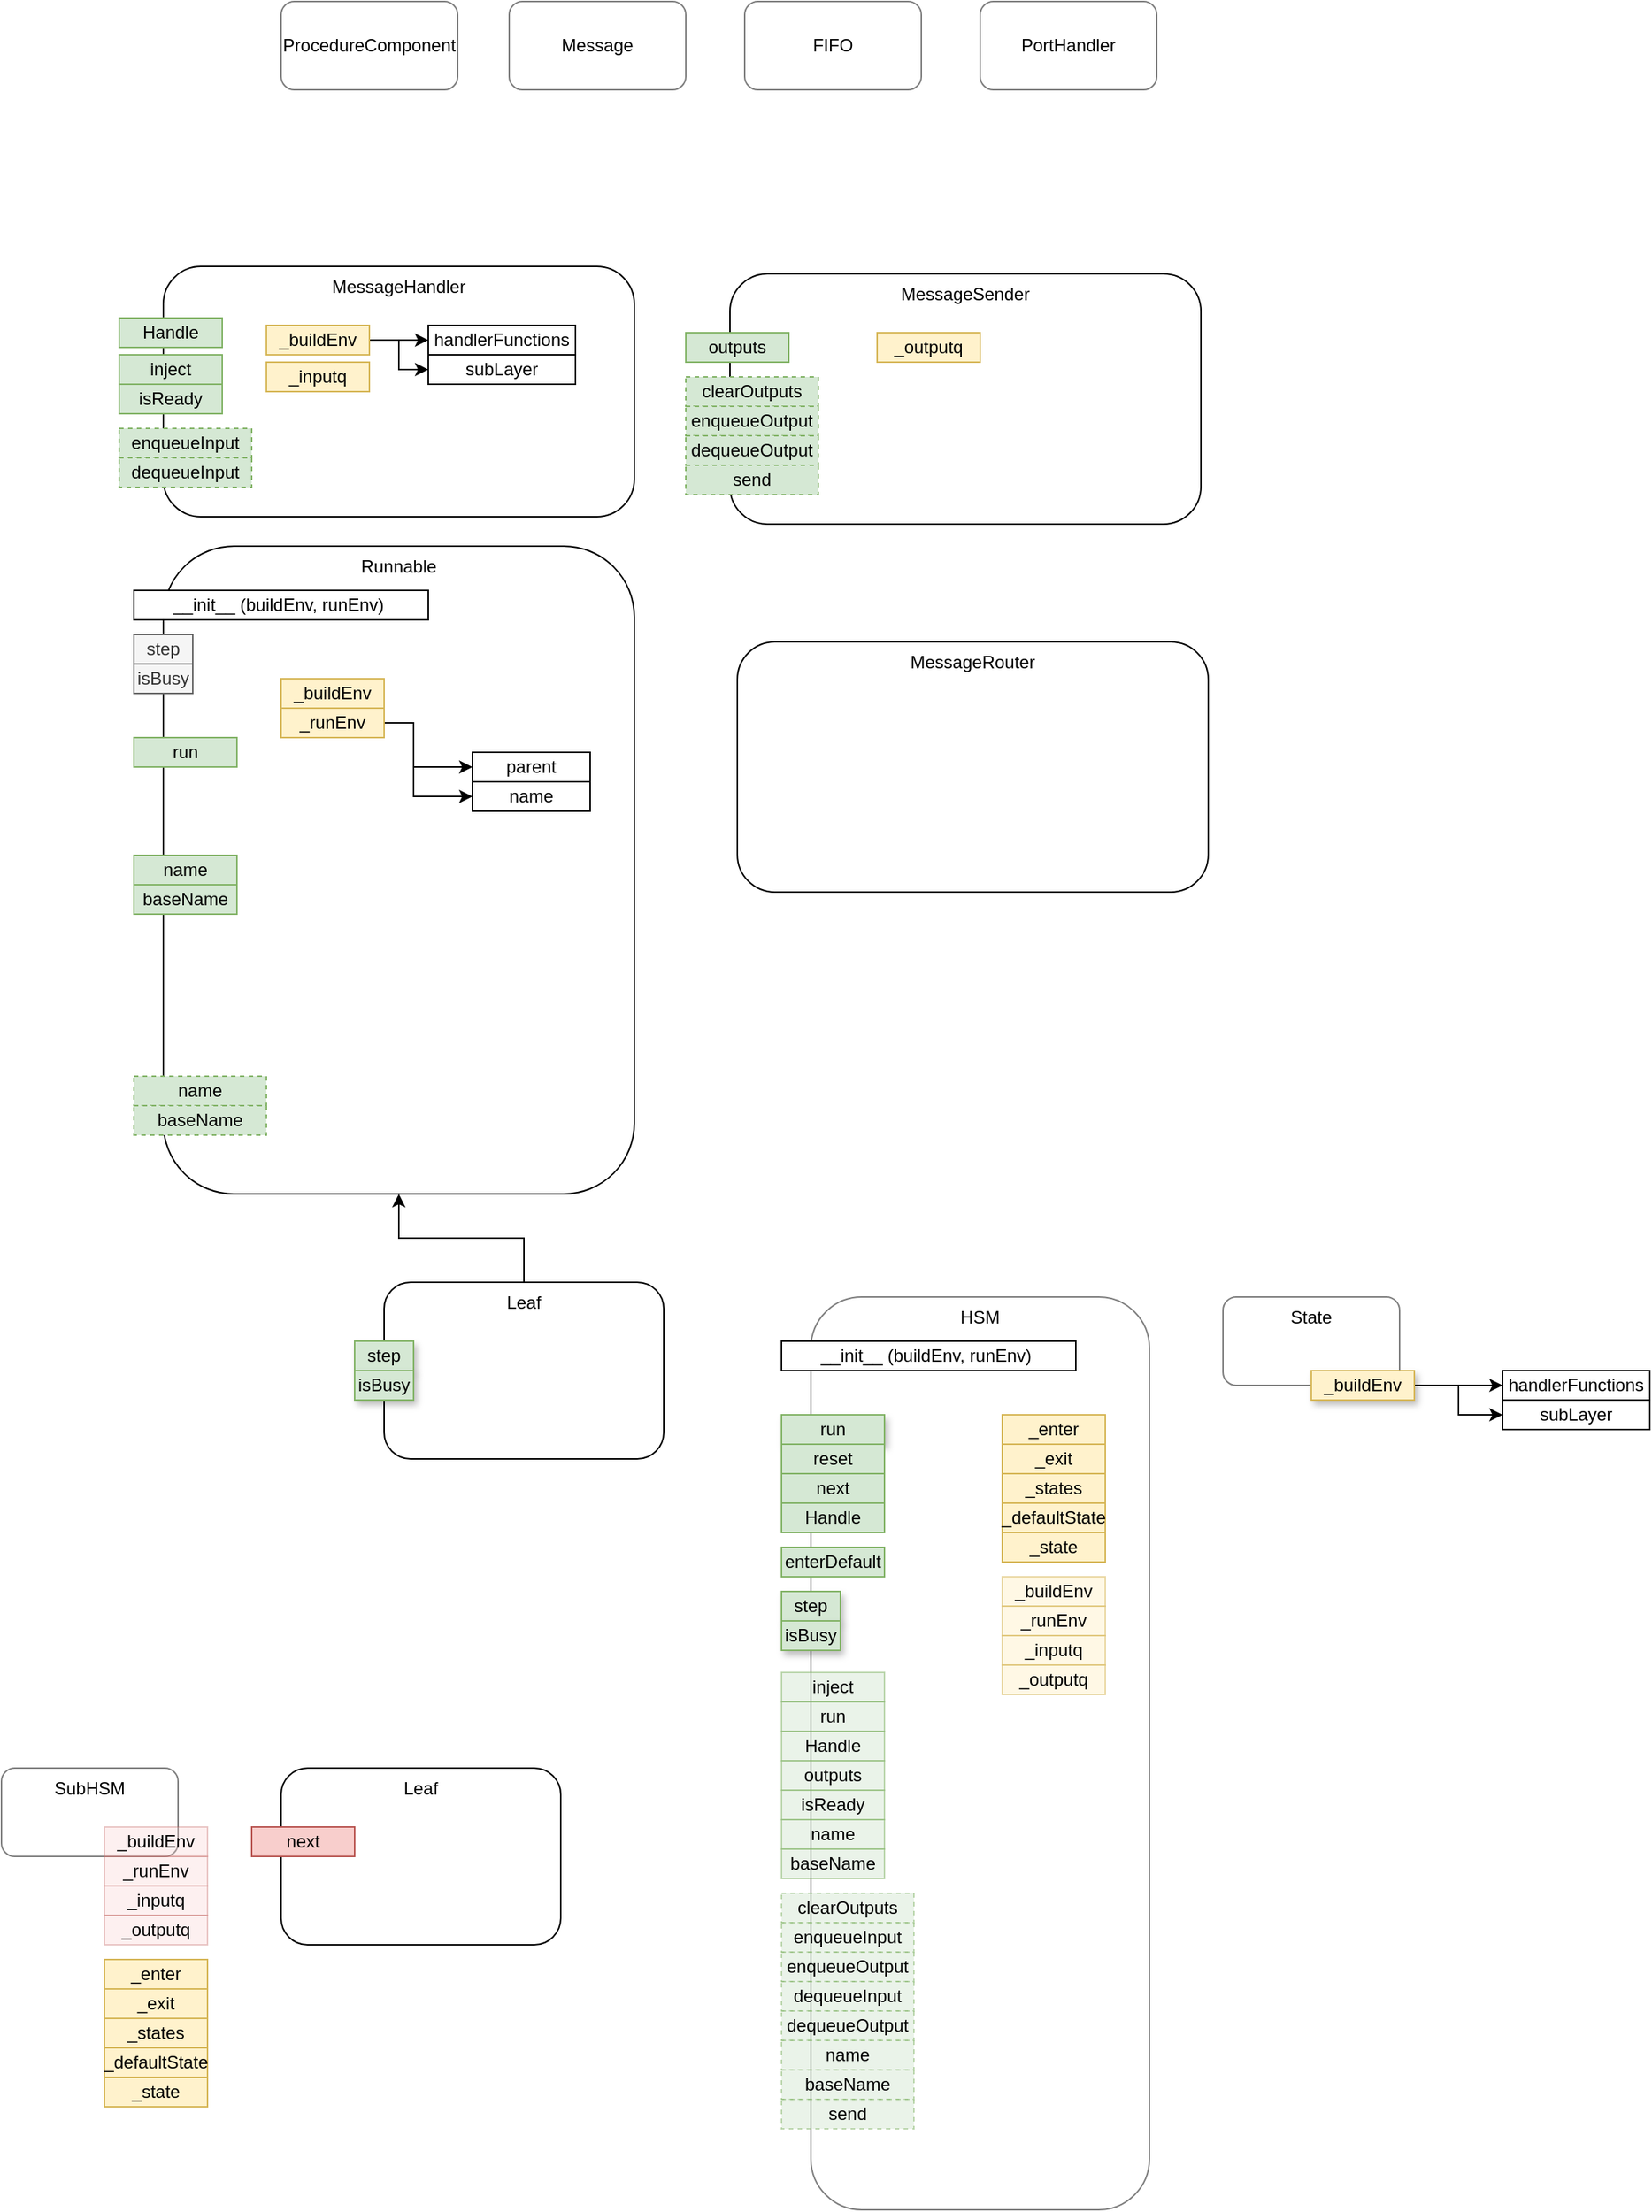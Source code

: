 <mxfile version="14.6.13" type="device"><diagram id="MFzJO0JOGNK-Ecs8H78u" name="Page-1"><mxGraphModel dx="897" dy="1497" grid="1" gridSize="10" guides="1" tooltips="1" connect="1" arrows="1" fold="1" page="1" pageScale="1" pageWidth="1100" pageHeight="850" math="0" shadow="0"><root><mxCell id="0"/><mxCell id="1" parent="0"/><mxCell id="Otq8ZmJYzQrwE26EB41g-107" value="MessageSender" style="rounded=1;whiteSpace=wrap;html=1;verticalAlign=top;" vertex="1" parent="1"><mxGeometry x="545" y="-135" width="320" height="170" as="geometry"/></mxCell><mxCell id="Otq8ZmJYzQrwE26EB41g-104" value="MessageHandler" style="rounded=1;whiteSpace=wrap;html=1;verticalAlign=top;" vertex="1" parent="1"><mxGeometry x="160" y="-140" width="320" height="170" as="geometry"/></mxCell><mxCell id="Otq8ZmJYzQrwE26EB41g-1" value="Runnable" style="rounded=1;whiteSpace=wrap;html=1;verticalAlign=top;" vertex="1" parent="1"><mxGeometry x="160" y="50" width="320" height="440" as="geometry"/></mxCell><mxCell id="Otq8ZmJYzQrwE26EB41g-2" value="step" style="rounded=0;whiteSpace=wrap;html=1;verticalAlign=middle;align=center;fillColor=#f5f5f5;strokeColor=#666666;fontColor=#333333;" vertex="1" parent="1"><mxGeometry x="140" y="110" width="40" height="20" as="geometry"/></mxCell><mxCell id="Otq8ZmJYzQrwE26EB41g-3" value="isBusy" style="rounded=0;whiteSpace=wrap;html=1;verticalAlign=middle;align=center;fillColor=#f5f5f5;strokeColor=#666666;fontColor=#333333;" vertex="1" parent="1"><mxGeometry x="140" y="130" width="40" height="20" as="geometry"/></mxCell><mxCell id="Otq8ZmJYzQrwE26EB41g-5" value="inject" style="rounded=0;whiteSpace=wrap;html=1;verticalAlign=middle;align=center;fillColor=#d5e8d4;strokeColor=#82b366;" vertex="1" parent="1"><mxGeometry x="130" y="-80" width="70" height="20" as="geometry"/></mxCell><mxCell id="Otq8ZmJYzQrwE26EB41g-6" value="run" style="rounded=0;whiteSpace=wrap;html=1;verticalAlign=middle;align=center;fillColor=#d5e8d4;strokeColor=#82b366;" vertex="1" parent="1"><mxGeometry x="140" y="180" width="70" height="20" as="geometry"/></mxCell><mxCell id="Otq8ZmJYzQrwE26EB41g-7" value="Handle" style="rounded=0;whiteSpace=wrap;html=1;verticalAlign=middle;align=center;fillColor=#d5e8d4;strokeColor=#82b366;" vertex="1" parent="1"><mxGeometry x="130" y="-105" width="70" height="20" as="geometry"/></mxCell><mxCell id="Otq8ZmJYzQrwE26EB41g-8" value="outputs" style="rounded=0;whiteSpace=wrap;html=1;verticalAlign=middle;align=center;fillColor=#d5e8d4;strokeColor=#82b366;" vertex="1" parent="1"><mxGeometry x="515" y="-95" width="70" height="20" as="geometry"/></mxCell><mxCell id="Otq8ZmJYzQrwE26EB41g-9" value="isReady" style="rounded=0;whiteSpace=wrap;html=1;verticalAlign=middle;align=center;fillColor=#d5e8d4;strokeColor=#82b366;" vertex="1" parent="1"><mxGeometry x="130" y="-60" width="70" height="20" as="geometry"/></mxCell><mxCell id="Otq8ZmJYzQrwE26EB41g-10" value="name" style="rounded=0;whiteSpace=wrap;html=1;verticalAlign=middle;align=center;fillColor=#d5e8d4;strokeColor=#82b366;" vertex="1" parent="1"><mxGeometry x="140" y="260" width="70" height="20" as="geometry"/></mxCell><mxCell id="Otq8ZmJYzQrwE26EB41g-11" value="baseName" style="rounded=0;whiteSpace=wrap;html=1;verticalAlign=middle;align=center;fillColor=#d5e8d4;strokeColor=#82b366;" vertex="1" parent="1"><mxGeometry x="140" y="280" width="70" height="20" as="geometry"/></mxCell><mxCell id="Otq8ZmJYzQrwE26EB41g-12" value="clearOutputs" style="rounded=0;whiteSpace=wrap;html=1;verticalAlign=middle;align=center;fillColor=#d5e8d4;strokeColor=#82b366;dashed=1;" vertex="1" parent="1"><mxGeometry x="515" y="-65" width="90" height="20" as="geometry"/></mxCell><mxCell id="Otq8ZmJYzQrwE26EB41g-13" value="enqueueInput" style="rounded=0;whiteSpace=wrap;html=1;verticalAlign=middle;align=center;fillColor=#d5e8d4;strokeColor=#82b366;dashed=1;" vertex="1" parent="1"><mxGeometry x="130" y="-30" width="90" height="20" as="geometry"/></mxCell><mxCell id="Otq8ZmJYzQrwE26EB41g-14" value="enqueueOutput" style="rounded=0;whiteSpace=wrap;html=1;verticalAlign=middle;align=center;fillColor=#d5e8d4;strokeColor=#82b366;dashed=1;" vertex="1" parent="1"><mxGeometry x="515" y="-45" width="90" height="20" as="geometry"/></mxCell><mxCell id="Otq8ZmJYzQrwE26EB41g-15" value="dequeueInput" style="rounded=0;whiteSpace=wrap;html=1;verticalAlign=middle;align=center;fillColor=#d5e8d4;strokeColor=#82b366;dashed=1;" vertex="1" parent="1"><mxGeometry x="130" y="-10" width="90" height="20" as="geometry"/></mxCell><mxCell id="Otq8ZmJYzQrwE26EB41g-16" value="dequeueOutput" style="rounded=0;whiteSpace=wrap;html=1;verticalAlign=middle;align=center;fillColor=#d5e8d4;strokeColor=#82b366;dashed=1;" vertex="1" parent="1"><mxGeometry x="515" y="-25" width="90" height="20" as="geometry"/></mxCell><mxCell id="Otq8ZmJYzQrwE26EB41g-17" value="name" style="rounded=0;whiteSpace=wrap;html=1;verticalAlign=middle;align=center;fillColor=#d5e8d4;strokeColor=#82b366;dashed=1;" vertex="1" parent="1"><mxGeometry x="140" y="410" width="90" height="20" as="geometry"/></mxCell><mxCell id="Otq8ZmJYzQrwE26EB41g-18" value="baseName" style="rounded=0;whiteSpace=wrap;html=1;verticalAlign=middle;align=center;fillColor=#d5e8d4;strokeColor=#82b366;dashed=1;" vertex="1" parent="1"><mxGeometry x="140" y="430" width="90" height="20" as="geometry"/></mxCell><mxCell id="Otq8ZmJYzQrwE26EB41g-19" value="send" style="rounded=0;whiteSpace=wrap;html=1;verticalAlign=middle;align=center;fillColor=#d5e8d4;strokeColor=#82b366;dashed=1;" vertex="1" parent="1"><mxGeometry x="515" y="-5" width="90" height="20" as="geometry"/></mxCell><mxCell id="Otq8ZmJYzQrwE26EB41g-20" value="_buildEnv" style="rounded=0;whiteSpace=wrap;html=1;verticalAlign=middle;align=center;fillColor=#fff2cc;strokeColor=#d6b656;" vertex="1" parent="1"><mxGeometry x="240" y="140" width="70" height="20" as="geometry"/></mxCell><mxCell id="Otq8ZmJYzQrwE26EB41g-46" style="edgeStyle=orthogonalEdgeStyle;rounded=0;orthogonalLoop=1;jettySize=auto;html=1;exitX=1;exitY=0.5;exitDx=0;exitDy=0;entryX=0;entryY=0.5;entryDx=0;entryDy=0;" edge="1" parent="1" source="Otq8ZmJYzQrwE26EB41g-21" target="Otq8ZmJYzQrwE26EB41g-43"><mxGeometry relative="1" as="geometry"><Array as="points"><mxPoint x="330" y="170"/><mxPoint x="330" y="200"/></Array></mxGeometry></mxCell><mxCell id="Otq8ZmJYzQrwE26EB41g-47" style="edgeStyle=orthogonalEdgeStyle;rounded=0;orthogonalLoop=1;jettySize=auto;html=1;exitX=1;exitY=0.5;exitDx=0;exitDy=0;entryX=0;entryY=0.5;entryDx=0;entryDy=0;" edge="1" parent="1" source="Otq8ZmJYzQrwE26EB41g-21" target="Otq8ZmJYzQrwE26EB41g-44"><mxGeometry relative="1" as="geometry"><Array as="points"><mxPoint x="330" y="170"/><mxPoint x="330" y="220"/></Array></mxGeometry></mxCell><mxCell id="Otq8ZmJYzQrwE26EB41g-21" value="_runEnv" style="rounded=0;whiteSpace=wrap;html=1;verticalAlign=middle;align=center;fillColor=#fff2cc;strokeColor=#d6b656;" vertex="1" parent="1"><mxGeometry x="240" y="160" width="70" height="20" as="geometry"/></mxCell><mxCell id="Otq8ZmJYzQrwE26EB41g-22" value="_inputq" style="rounded=0;whiteSpace=wrap;html=1;verticalAlign=middle;align=center;fillColor=#fff2cc;strokeColor=#d6b656;" vertex="1" parent="1"><mxGeometry x="230" y="-75" width="70" height="20" as="geometry"/></mxCell><mxCell id="Otq8ZmJYzQrwE26EB41g-23" value="_outputq" style="rounded=0;whiteSpace=wrap;html=1;verticalAlign=middle;align=center;fillColor=#fff2cc;strokeColor=#d6b656;" vertex="1" parent="1"><mxGeometry x="645" y="-95" width="70" height="20" as="geometry"/></mxCell><mxCell id="Otq8ZmJYzQrwE26EB41g-28" style="edgeStyle=orthogonalEdgeStyle;rounded=0;orthogonalLoop=1;jettySize=auto;html=1;exitX=0.5;exitY=0;exitDx=0;exitDy=0;entryX=0.5;entryY=1;entryDx=0;entryDy=0;" edge="1" parent="1" source="Otq8ZmJYzQrwE26EB41g-24" target="Otq8ZmJYzQrwE26EB41g-1"><mxGeometry relative="1" as="geometry"/></mxCell><mxCell id="Otq8ZmJYzQrwE26EB41g-24" value="Leaf" style="rounded=1;whiteSpace=wrap;html=1;verticalAlign=top;" vertex="1" parent="1"><mxGeometry x="310" y="550" width="190" height="120" as="geometry"/></mxCell><mxCell id="Otq8ZmJYzQrwE26EB41g-25" value="step" style="rounded=0;whiteSpace=wrap;html=1;verticalAlign=middle;align=center;fillColor=#d5e8d4;strokeColor=#82b366;shadow=1;" vertex="1" parent="1"><mxGeometry x="290" y="590" width="40" height="20" as="geometry"/></mxCell><mxCell id="Otq8ZmJYzQrwE26EB41g-26" value="isBusy" style="rounded=0;whiteSpace=wrap;html=1;verticalAlign=middle;align=center;fillColor=#d5e8d4;strokeColor=#82b366;shadow=1;" vertex="1" parent="1"><mxGeometry x="290" y="610" width="40" height="20" as="geometry"/></mxCell><mxCell id="Otq8ZmJYzQrwE26EB41g-29" value="Message" style="rounded=1;whiteSpace=wrap;html=1;opacity=50;align=center;" vertex="1" parent="1"><mxGeometry x="395" y="-320" width="120" height="60" as="geometry"/></mxCell><mxCell id="Otq8ZmJYzQrwE26EB41g-30" value="FIFO" style="rounded=1;whiteSpace=wrap;html=1;opacity=50;align=center;" vertex="1" parent="1"><mxGeometry x="555" y="-320" width="120" height="60" as="geometry"/></mxCell><mxCell id="Otq8ZmJYzQrwE26EB41g-31" value="PortHandler" style="rounded=1;whiteSpace=wrap;html=1;opacity=50;align=center;" vertex="1" parent="1"><mxGeometry x="715" y="-320" width="120" height="60" as="geometry"/></mxCell><mxCell id="Otq8ZmJYzQrwE26EB41g-32" value="ProcedureComponent" style="rounded=1;whiteSpace=wrap;html=1;opacity=50;align=center;" vertex="1" parent="1"><mxGeometry x="240" y="-320" width="120" height="60" as="geometry"/></mxCell><mxCell id="Otq8ZmJYzQrwE26EB41g-33" value="HSM" style="rounded=1;whiteSpace=wrap;html=1;opacity=50;align=center;verticalAlign=top;" vertex="1" parent="1"><mxGeometry x="600" y="560" width="230" height="620" as="geometry"/></mxCell><mxCell id="Otq8ZmJYzQrwE26EB41g-34" value="State" style="rounded=1;whiteSpace=wrap;html=1;opacity=50;align=center;verticalAlign=top;" vertex="1" parent="1"><mxGeometry x="880" y="560" width="120" height="60" as="geometry"/></mxCell><mxCell id="Otq8ZmJYzQrwE26EB41g-35" value="SubHSM" style="rounded=1;whiteSpace=wrap;html=1;opacity=50;align=center;verticalAlign=top;" vertex="1" parent="1"><mxGeometry x="50" y="880" width="120" height="60" as="geometry"/></mxCell><mxCell id="Otq8ZmJYzQrwE26EB41g-36" value="__init__ (buildEnv, runEnv)&amp;nbsp;&lt;span style=&quot;color: rgba(0 , 0 , 0 , 0) ; font-family: monospace ; font-size: 0px&quot;&gt;%3CmxGraphModel%3E%3Croot%3E%3CmxCell%20id%3D%220%22%2F%3E%3CmxCell%20id%3D%221%22%20parent%3D%220%22%2F%3E%3CmxCell%20id%3D%222%22%20value%3D%22step%22%20style%3D%22rounded%3D0%3BwhiteSpace%3Dwrap%3Bhtml%3D1%3BverticalAlign%3Dmiddle%3Balign%3Dcenter%3BfillColor%3D%23f5f5f5%3BstrokeColor%3D%23666666%3BfontColor%3D%23333333%3B%22%20vertex%3D%221%22%20parent%3D%221%22%3E%3CmxGeometry%20x%3D%22140%22%20y%3D%22110%22%20width%3D%2240%22%20height%3D%2220%22%20as%3D%22geometry%22%2F%3E%3C%2FmxCell%3E%3C%2Froot%3E%3C%2FmxGraphModel%3E ((&amp;nbsp;&lt;/span&gt;" style="rounded=0;whiteSpace=wrap;html=1;verticalAlign=middle;align=center;" vertex="1" parent="1"><mxGeometry x="140" y="80" width="200" height="20" as="geometry"/></mxCell><mxCell id="Otq8ZmJYzQrwE26EB41g-37" value="__init__ (buildEnv, runEnv)&amp;nbsp;&lt;span style=&quot;color: rgba(0 , 0 , 0 , 0) ; font-family: monospace ; font-size: 0px&quot;&gt;%3CmxGraphModel%3E%3Croot%3E%3CmxCell%20id%3D%220%22%2F%3E%3CmxCell%20id%3D%221%22%20parent%3D%220%22%2F%3E%3CmxCell%20id%3D%222%22%20value%3D%22step%22%20style%3D%22rounded%3D0%3BwhiteSpace%3Dwrap%3Bhtml%3D1%3BverticalAlign%3Dmiddle%3Balign%3Dcenter%3BfillColor%3D%23f5f5f5%3BstrokeColor%3D%23666666%3BfontColor%3D%23333333%3B%22%20vertex%3D%221%22%20parent%3D%221%22%3E%3CmxGeometry%20x%3D%22140%22%20y%3D%22110%22%20width%3D%2240%22%20height%3D%2220%22%20as%3D%22geometry%22%2F%3E%3C%2FmxCell%3E%3C%2Froot%3E%3C%2FmxGraphModel%3E ((&amp;nbsp;&lt;/span&gt;" style="rounded=0;whiteSpace=wrap;html=1;verticalAlign=middle;align=center;" vertex="1" parent="1"><mxGeometry x="580" y="590" width="200" height="20" as="geometry"/></mxCell><mxCell id="Otq8ZmJYzQrwE26EB41g-43" value="parent" style="rounded=0;whiteSpace=wrap;html=1;verticalAlign=middle;align=center;" vertex="1" parent="1"><mxGeometry x="370" y="190" width="80" height="20" as="geometry"/></mxCell><mxCell id="Otq8ZmJYzQrwE26EB41g-44" value="name" style="rounded=0;whiteSpace=wrap;html=1;verticalAlign=middle;align=center;" vertex="1" parent="1"><mxGeometry x="370" y="210" width="80" height="20" as="geometry"/></mxCell><mxCell id="Otq8ZmJYzQrwE26EB41g-48" value="_states" style="rounded=0;whiteSpace=wrap;html=1;verticalAlign=middle;align=center;fillColor=#fff2cc;strokeColor=#d6b656;" vertex="1" parent="1"><mxGeometry x="730" y="680" width="70" height="20" as="geometry"/></mxCell><mxCell id="Otq8ZmJYzQrwE26EB41g-49" value="_defaultState" style="rounded=0;whiteSpace=wrap;html=1;verticalAlign=middle;align=center;fillColor=#fff2cc;strokeColor=#d6b656;" vertex="1" parent="1"><mxGeometry x="730" y="700" width="70" height="20" as="geometry"/></mxCell><mxCell id="Otq8ZmJYzQrwE26EB41g-50" value="_state" style="rounded=0;whiteSpace=wrap;html=1;verticalAlign=middle;align=center;fillColor=#fff2cc;strokeColor=#d6b656;" vertex="1" parent="1"><mxGeometry x="730" y="720" width="70" height="20" as="geometry"/></mxCell><mxCell id="Otq8ZmJYzQrwE26EB41g-51" value="_enter" style="rounded=0;whiteSpace=wrap;html=1;verticalAlign=middle;align=center;fillColor=#fff2cc;strokeColor=#d6b656;" vertex="1" parent="1"><mxGeometry x="730" y="640" width="70" height="20" as="geometry"/></mxCell><mxCell id="Otq8ZmJYzQrwE26EB41g-52" value="_exit" style="rounded=0;whiteSpace=wrap;html=1;verticalAlign=middle;align=center;fillColor=#fff2cc;strokeColor=#d6b656;" vertex="1" parent="1"><mxGeometry x="730" y="660" width="70" height="20" as="geometry"/></mxCell><mxCell id="Otq8ZmJYzQrwE26EB41g-53" value="run" style="rounded=0;whiteSpace=wrap;html=1;verticalAlign=middle;align=center;fillColor=#d5e8d4;strokeColor=#82b366;shadow=1;" vertex="1" parent="1"><mxGeometry x="580" y="640" width="70" height="20" as="geometry"/></mxCell><mxCell id="Otq8ZmJYzQrwE26EB41g-54" value="reset" style="rounded=0;whiteSpace=wrap;html=1;verticalAlign=middle;align=center;fillColor=#d5e8d4;strokeColor=#82b366;" vertex="1" parent="1"><mxGeometry x="580" y="660" width="70" height="20" as="geometry"/></mxCell><mxCell id="Otq8ZmJYzQrwE26EB41g-55" value="next" style="rounded=0;whiteSpace=wrap;html=1;verticalAlign=middle;align=center;fillColor=#d5e8d4;strokeColor=#82b366;" vertex="1" parent="1"><mxGeometry x="580" y="680" width="70" height="20" as="geometry"/></mxCell><mxCell id="Otq8ZmJYzQrwE26EB41g-57" value="Handle" style="rounded=0;whiteSpace=wrap;html=1;verticalAlign=middle;align=center;fillColor=#d5e8d4;strokeColor=#82b366;" vertex="1" parent="1"><mxGeometry x="580" y="700" width="70" height="20" as="geometry"/></mxCell><mxCell id="Otq8ZmJYzQrwE26EB41g-58" value="enterDefault" style="rounded=0;whiteSpace=wrap;html=1;verticalAlign=middle;align=center;fillColor=#d5e8d4;strokeColor=#82b366;" vertex="1" parent="1"><mxGeometry x="580" y="730" width="70" height="20" as="geometry"/></mxCell><mxCell id="Otq8ZmJYzQrwE26EB41g-59" value="step" style="rounded=0;whiteSpace=wrap;html=1;verticalAlign=middle;align=center;fillColor=#d5e8d4;strokeColor=#82b366;shadow=1;" vertex="1" parent="1"><mxGeometry x="580" y="760" width="40" height="20" as="geometry"/></mxCell><mxCell id="Otq8ZmJYzQrwE26EB41g-60" value="isBusy" style="rounded=0;whiteSpace=wrap;html=1;verticalAlign=middle;align=center;fillColor=#d5e8d4;strokeColor=#82b366;shadow=1;" vertex="1" parent="1"><mxGeometry x="580" y="780" width="40" height="20" as="geometry"/></mxCell><mxCell id="Otq8ZmJYzQrwE26EB41g-61" style="edgeStyle=orthogonalEdgeStyle;rounded=0;orthogonalLoop=1;jettySize=auto;html=1;exitX=1;exitY=0.5;exitDx=0;exitDy=0;entryX=0;entryY=0.5;entryDx=0;entryDy=0;" edge="1" parent="1" source="Otq8ZmJYzQrwE26EB41g-63" target="Otq8ZmJYzQrwE26EB41g-64"><mxGeometry relative="1" as="geometry"/></mxCell><mxCell id="Otq8ZmJYzQrwE26EB41g-62" style="edgeStyle=orthogonalEdgeStyle;rounded=0;orthogonalLoop=1;jettySize=auto;html=1;exitX=1;exitY=0.5;exitDx=0;exitDy=0;entryX=0;entryY=0.5;entryDx=0;entryDy=0;" edge="1" parent="1" source="Otq8ZmJYzQrwE26EB41g-63" target="Otq8ZmJYzQrwE26EB41g-65"><mxGeometry relative="1" as="geometry"/></mxCell><mxCell id="Otq8ZmJYzQrwE26EB41g-63" value="_buildEnv" style="rounded=0;whiteSpace=wrap;html=1;verticalAlign=middle;align=center;fillColor=#fff2cc;strokeColor=#d6b656;shadow=1;" vertex="1" parent="1"><mxGeometry x="940" y="610" width="70" height="20" as="geometry"/></mxCell><mxCell id="Otq8ZmJYzQrwE26EB41g-64" value="handlerFunctions" style="rounded=0;whiteSpace=wrap;html=1;verticalAlign=middle;align=center;" vertex="1" parent="1"><mxGeometry x="1070" y="610" width="100" height="20" as="geometry"/></mxCell><mxCell id="Otq8ZmJYzQrwE26EB41g-65" value="subLayer" style="rounded=0;whiteSpace=wrap;html=1;verticalAlign=middle;align=center;" vertex="1" parent="1"><mxGeometry x="1070" y="630" width="100" height="20" as="geometry"/></mxCell><mxCell id="Otq8ZmJYzQrwE26EB41g-66" value="_runEnv" style="rounded=0;whiteSpace=wrap;html=1;verticalAlign=middle;align=center;fillColor=#f8cecc;strokeColor=#b85450;opacity=30;" vertex="1" parent="1"><mxGeometry x="120" y="940" width="70" height="20" as="geometry"/></mxCell><mxCell id="Otq8ZmJYzQrwE26EB41g-67" value="_inputq" style="rounded=0;whiteSpace=wrap;html=1;verticalAlign=middle;align=center;fillColor=#f8cecc;strokeColor=#b85450;opacity=30;" vertex="1" parent="1"><mxGeometry x="120" y="960" width="70" height="20" as="geometry"/></mxCell><mxCell id="Otq8ZmJYzQrwE26EB41g-68" value="_outputq" style="rounded=0;whiteSpace=wrap;html=1;verticalAlign=middle;align=center;fillColor=#f8cecc;strokeColor=#b85450;opacity=30;" vertex="1" parent="1"><mxGeometry x="120" y="980" width="70" height="20" as="geometry"/></mxCell><mxCell id="Otq8ZmJYzQrwE26EB41g-69" value="_buildEnv" style="rounded=0;whiteSpace=wrap;html=1;verticalAlign=middle;align=center;fillColor=#f8cecc;strokeColor=#b85450;opacity=30;" vertex="1" parent="1"><mxGeometry x="120" y="920" width="70" height="20" as="geometry"/></mxCell><mxCell id="Otq8ZmJYzQrwE26EB41g-70" value="_states" style="rounded=0;whiteSpace=wrap;html=1;verticalAlign=middle;align=center;fillColor=#fff2cc;strokeColor=#d6b656;" vertex="1" parent="1"><mxGeometry x="120" y="1050" width="70" height="20" as="geometry"/></mxCell><mxCell id="Otq8ZmJYzQrwE26EB41g-71" value="_defaultState" style="rounded=0;whiteSpace=wrap;html=1;verticalAlign=middle;align=center;fillColor=#fff2cc;strokeColor=#d6b656;" vertex="1" parent="1"><mxGeometry x="120" y="1070" width="70" height="20" as="geometry"/></mxCell><mxCell id="Otq8ZmJYzQrwE26EB41g-72" value="_state" style="rounded=0;whiteSpace=wrap;html=1;verticalAlign=middle;align=center;fillColor=#fff2cc;strokeColor=#d6b656;" vertex="1" parent="1"><mxGeometry x="120" y="1090" width="70" height="20" as="geometry"/></mxCell><mxCell id="Otq8ZmJYzQrwE26EB41g-73" value="_enter" style="rounded=0;whiteSpace=wrap;html=1;verticalAlign=middle;align=center;fillColor=#fff2cc;strokeColor=#d6b656;" vertex="1" parent="1"><mxGeometry x="120" y="1010" width="70" height="20" as="geometry"/></mxCell><mxCell id="Otq8ZmJYzQrwE26EB41g-74" value="_exit" style="rounded=0;whiteSpace=wrap;html=1;verticalAlign=middle;align=center;fillColor=#fff2cc;strokeColor=#d6b656;" vertex="1" parent="1"><mxGeometry x="120" y="1030" width="70" height="20" as="geometry"/></mxCell><mxCell id="Otq8ZmJYzQrwE26EB41g-75" value="inject" style="rounded=0;whiteSpace=wrap;html=1;verticalAlign=middle;align=center;fillColor=#d5e8d4;strokeColor=#82b366;opacity=50;" vertex="1" parent="1"><mxGeometry x="580" y="815" width="70" height="20" as="geometry"/></mxCell><mxCell id="Otq8ZmJYzQrwE26EB41g-76" value="run" style="rounded=0;whiteSpace=wrap;html=1;verticalAlign=middle;align=center;fillColor=#d5e8d4;strokeColor=#82b366;opacity=50;" vertex="1" parent="1"><mxGeometry x="580" y="835" width="70" height="20" as="geometry"/></mxCell><mxCell id="Otq8ZmJYzQrwE26EB41g-77" value="Handle" style="rounded=0;whiteSpace=wrap;html=1;verticalAlign=middle;align=center;fillColor=#d5e8d4;strokeColor=#82b366;opacity=50;" vertex="1" parent="1"><mxGeometry x="580" y="855" width="70" height="20" as="geometry"/></mxCell><mxCell id="Otq8ZmJYzQrwE26EB41g-78" value="outputs" style="rounded=0;whiteSpace=wrap;html=1;verticalAlign=middle;align=center;fillColor=#d5e8d4;strokeColor=#82b366;opacity=50;" vertex="1" parent="1"><mxGeometry x="580" y="875" width="70" height="20" as="geometry"/></mxCell><mxCell id="Otq8ZmJYzQrwE26EB41g-79" value="isReady" style="rounded=0;whiteSpace=wrap;html=1;verticalAlign=middle;align=center;fillColor=#d5e8d4;strokeColor=#82b366;opacity=50;" vertex="1" parent="1"><mxGeometry x="580" y="895" width="70" height="20" as="geometry"/></mxCell><mxCell id="Otq8ZmJYzQrwE26EB41g-80" value="name" style="rounded=0;whiteSpace=wrap;html=1;verticalAlign=middle;align=center;fillColor=#d5e8d4;strokeColor=#82b366;opacity=50;" vertex="1" parent="1"><mxGeometry x="580" y="915" width="70" height="20" as="geometry"/></mxCell><mxCell id="Otq8ZmJYzQrwE26EB41g-81" value="baseName" style="rounded=0;whiteSpace=wrap;html=1;verticalAlign=middle;align=center;fillColor=#d5e8d4;strokeColor=#82b366;opacity=50;" vertex="1" parent="1"><mxGeometry x="580" y="935" width="70" height="20" as="geometry"/></mxCell><mxCell id="Otq8ZmJYzQrwE26EB41g-82" value="clearOutputs" style="rounded=0;whiteSpace=wrap;html=1;verticalAlign=middle;align=center;fillColor=#d5e8d4;strokeColor=#82b366;dashed=1;opacity=50;" vertex="1" parent="1"><mxGeometry x="580" y="965" width="90" height="20" as="geometry"/></mxCell><mxCell id="Otq8ZmJYzQrwE26EB41g-83" value="enqueueInput" style="rounded=0;whiteSpace=wrap;html=1;verticalAlign=middle;align=center;fillColor=#d5e8d4;strokeColor=#82b366;dashed=1;opacity=50;" vertex="1" parent="1"><mxGeometry x="580" y="985" width="90" height="20" as="geometry"/></mxCell><mxCell id="Otq8ZmJYzQrwE26EB41g-84" value="enqueueOutput" style="rounded=0;whiteSpace=wrap;html=1;verticalAlign=middle;align=center;fillColor=#d5e8d4;strokeColor=#82b366;dashed=1;opacity=50;" vertex="1" parent="1"><mxGeometry x="580" y="1005" width="90" height="20" as="geometry"/></mxCell><mxCell id="Otq8ZmJYzQrwE26EB41g-85" value="dequeueInput" style="rounded=0;whiteSpace=wrap;html=1;verticalAlign=middle;align=center;fillColor=#d5e8d4;strokeColor=#82b366;dashed=1;opacity=50;" vertex="1" parent="1"><mxGeometry x="580" y="1025" width="90" height="20" as="geometry"/></mxCell><mxCell id="Otq8ZmJYzQrwE26EB41g-86" value="dequeueOutput" style="rounded=0;whiteSpace=wrap;html=1;verticalAlign=middle;align=center;fillColor=#d5e8d4;strokeColor=#82b366;dashed=1;opacity=50;" vertex="1" parent="1"><mxGeometry x="580" y="1045" width="90" height="20" as="geometry"/></mxCell><mxCell id="Otq8ZmJYzQrwE26EB41g-87" value="name" style="rounded=0;whiteSpace=wrap;html=1;verticalAlign=middle;align=center;fillColor=#d5e8d4;strokeColor=#82b366;dashed=1;opacity=50;" vertex="1" parent="1"><mxGeometry x="580" y="1065" width="90" height="20" as="geometry"/></mxCell><mxCell id="Otq8ZmJYzQrwE26EB41g-88" value="baseName" style="rounded=0;whiteSpace=wrap;html=1;verticalAlign=middle;align=center;fillColor=#d5e8d4;strokeColor=#82b366;dashed=1;opacity=50;" vertex="1" parent="1"><mxGeometry x="580" y="1085" width="90" height="20" as="geometry"/></mxCell><mxCell id="Otq8ZmJYzQrwE26EB41g-89" value="send" style="rounded=0;whiteSpace=wrap;html=1;verticalAlign=middle;align=center;fillColor=#d5e8d4;strokeColor=#82b366;dashed=1;opacity=50;" vertex="1" parent="1"><mxGeometry x="580" y="1105" width="90" height="20" as="geometry"/></mxCell><mxCell id="Otq8ZmJYzQrwE26EB41g-90" value="_buildEnv" style="rounded=0;whiteSpace=wrap;html=1;verticalAlign=middle;align=center;fillColor=#fff2cc;strokeColor=#d6b656;opacity=50;" vertex="1" parent="1"><mxGeometry x="730" y="750" width="70" height="20" as="geometry"/></mxCell><mxCell id="Otq8ZmJYzQrwE26EB41g-91" value="_runEnv" style="rounded=0;whiteSpace=wrap;html=1;verticalAlign=middle;align=center;fillColor=#fff2cc;strokeColor=#d6b656;opacity=50;" vertex="1" parent="1"><mxGeometry x="730" y="770" width="70" height="20" as="geometry"/></mxCell><mxCell id="Otq8ZmJYzQrwE26EB41g-92" value="_inputq" style="rounded=0;whiteSpace=wrap;html=1;verticalAlign=middle;align=center;fillColor=#fff2cc;strokeColor=#d6b656;opacity=50;" vertex="1" parent="1"><mxGeometry x="730" y="790" width="70" height="20" as="geometry"/></mxCell><mxCell id="Otq8ZmJYzQrwE26EB41g-93" value="_outputq" style="rounded=0;whiteSpace=wrap;html=1;verticalAlign=middle;align=center;fillColor=#fff2cc;strokeColor=#d6b656;opacity=50;" vertex="1" parent="1"><mxGeometry x="730" y="810" width="70" height="20" as="geometry"/></mxCell><mxCell id="Otq8ZmJYzQrwE26EB41g-95" style="edgeStyle=orthogonalEdgeStyle;rounded=0;orthogonalLoop=1;jettySize=auto;html=1;exitX=1;exitY=0.5;exitDx=0;exitDy=0;entryX=0;entryY=0.5;entryDx=0;entryDy=0;" edge="1" parent="1" source="Otq8ZmJYzQrwE26EB41g-97" target="Otq8ZmJYzQrwE26EB41g-98"><mxGeometry relative="1" as="geometry"/></mxCell><mxCell id="Otq8ZmJYzQrwE26EB41g-96" style="edgeStyle=orthogonalEdgeStyle;rounded=0;orthogonalLoop=1;jettySize=auto;html=1;exitX=1;exitY=0.5;exitDx=0;exitDy=0;entryX=0;entryY=0.5;entryDx=0;entryDy=0;" edge="1" parent="1" source="Otq8ZmJYzQrwE26EB41g-97" target="Otq8ZmJYzQrwE26EB41g-99"><mxGeometry relative="1" as="geometry"/></mxCell><mxCell id="Otq8ZmJYzQrwE26EB41g-97" value="_buildEnv" style="rounded=0;whiteSpace=wrap;html=1;verticalAlign=middle;align=center;fillColor=#fff2cc;strokeColor=#d6b656;" vertex="1" parent="1"><mxGeometry x="230" y="-100" width="70" height="20" as="geometry"/></mxCell><mxCell id="Otq8ZmJYzQrwE26EB41g-98" value="handlerFunctions" style="rounded=0;whiteSpace=wrap;html=1;verticalAlign=middle;align=center;" vertex="1" parent="1"><mxGeometry x="340" y="-100" width="100" height="20" as="geometry"/></mxCell><mxCell id="Otq8ZmJYzQrwE26EB41g-99" value="subLayer" style="rounded=0;whiteSpace=wrap;html=1;verticalAlign=middle;align=center;" vertex="1" parent="1"><mxGeometry x="340" y="-80" width="100" height="20" as="geometry"/></mxCell><mxCell id="Otq8ZmJYzQrwE26EB41g-101" value="Leaf" style="rounded=1;whiteSpace=wrap;html=1;verticalAlign=top;" vertex="1" parent="1"><mxGeometry x="240" y="880" width="190" height="120" as="geometry"/></mxCell><mxCell id="Otq8ZmJYzQrwE26EB41g-102" value="next" style="rounded=0;whiteSpace=wrap;html=1;verticalAlign=middle;align=center;fillColor=#f8cecc;strokeColor=#b85450;" vertex="1" parent="1"><mxGeometry x="220" y="920" width="70" height="20" as="geometry"/></mxCell><mxCell id="Otq8ZmJYzQrwE26EB41g-108" value="MessageRouter" style="rounded=1;whiteSpace=wrap;html=1;verticalAlign=top;" vertex="1" parent="1"><mxGeometry x="550" y="115" width="320" height="170" as="geometry"/></mxCell></root></mxGraphModel></diagram></mxfile>
